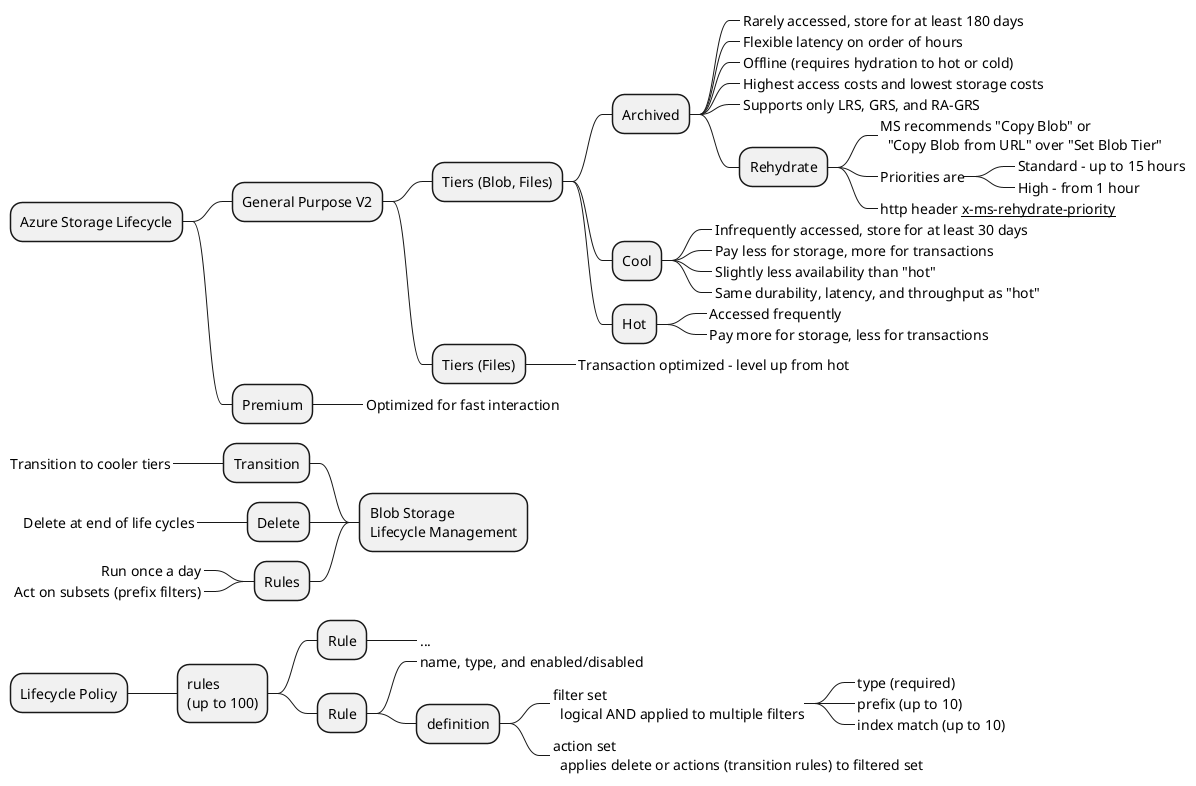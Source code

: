 @startmindmap "Storage Accounts"

+ Azure Storage Lifecycle
++ General Purpose V2
+++ Tiers (Blob, Files)
++++ Archived
+++++_ Rarely accessed, store for at least 180 days
+++++_ Flexible latency on order of hours
+++++_ Offline (requires hydration to hot or cold)
+++++_ Highest access costs and lowest storage costs
+++++_ Supports only LRS, GRS, and RA-GRS
+++++ Rehydrate
++++++_ MS recommends "Copy Blob" or\n  "Copy Blob from URL" over "Set Blob Tier"
++++++_ Priorities are
+++++++_ Standard - up to 15 hours
+++++++_ High - from 1 hour
++++++_ http header <u>x-ms-rehydrate-priority</u>
++++ Cool
+++++_ Infrequently accessed, store for at least 30 days
+++++_ Pay less for storage, more for transactions
+++++_ Slightly less availability than "hot"
+++++_ Same durability, latency, and throughput as "hot"
++++ Hot
+++++_ Accessed frequently
+++++_ Pay more for storage, less for transactions
+++ Tiers (Files)
++++_ Transaction optimized - level up from hot
++ Premium
+++_ Optimized for fast interaction

+ Blob Storage\nLifecycle Management
-- Transition
---_ Transition to cooler tiers
-- Delete
---_ Delete at end of life cycles
-- Rules
---_ Run once a day
---_ Act on subsets (prefix filters)

+ Lifecycle Policy
++ rules\n(up to 100)
+++ Rule
++++_ ...
+++ Rule
++++_ name, type, and enabled/disabled
++++ definition
+++++_ filter set \n  logical AND applied to multiple filters
++++++_ type (required)
++++++_ prefix (up to 10)
++++++_ index match (up to 10)
+++++_ action set\n  applies delete or actions (transition rules) to filtered set

@endmindmap
